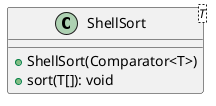 @startuml

    class ShellSort<T> {
        +ShellSort(Comparator<T>)
        +sort(T[]): void
    }

@enduml
